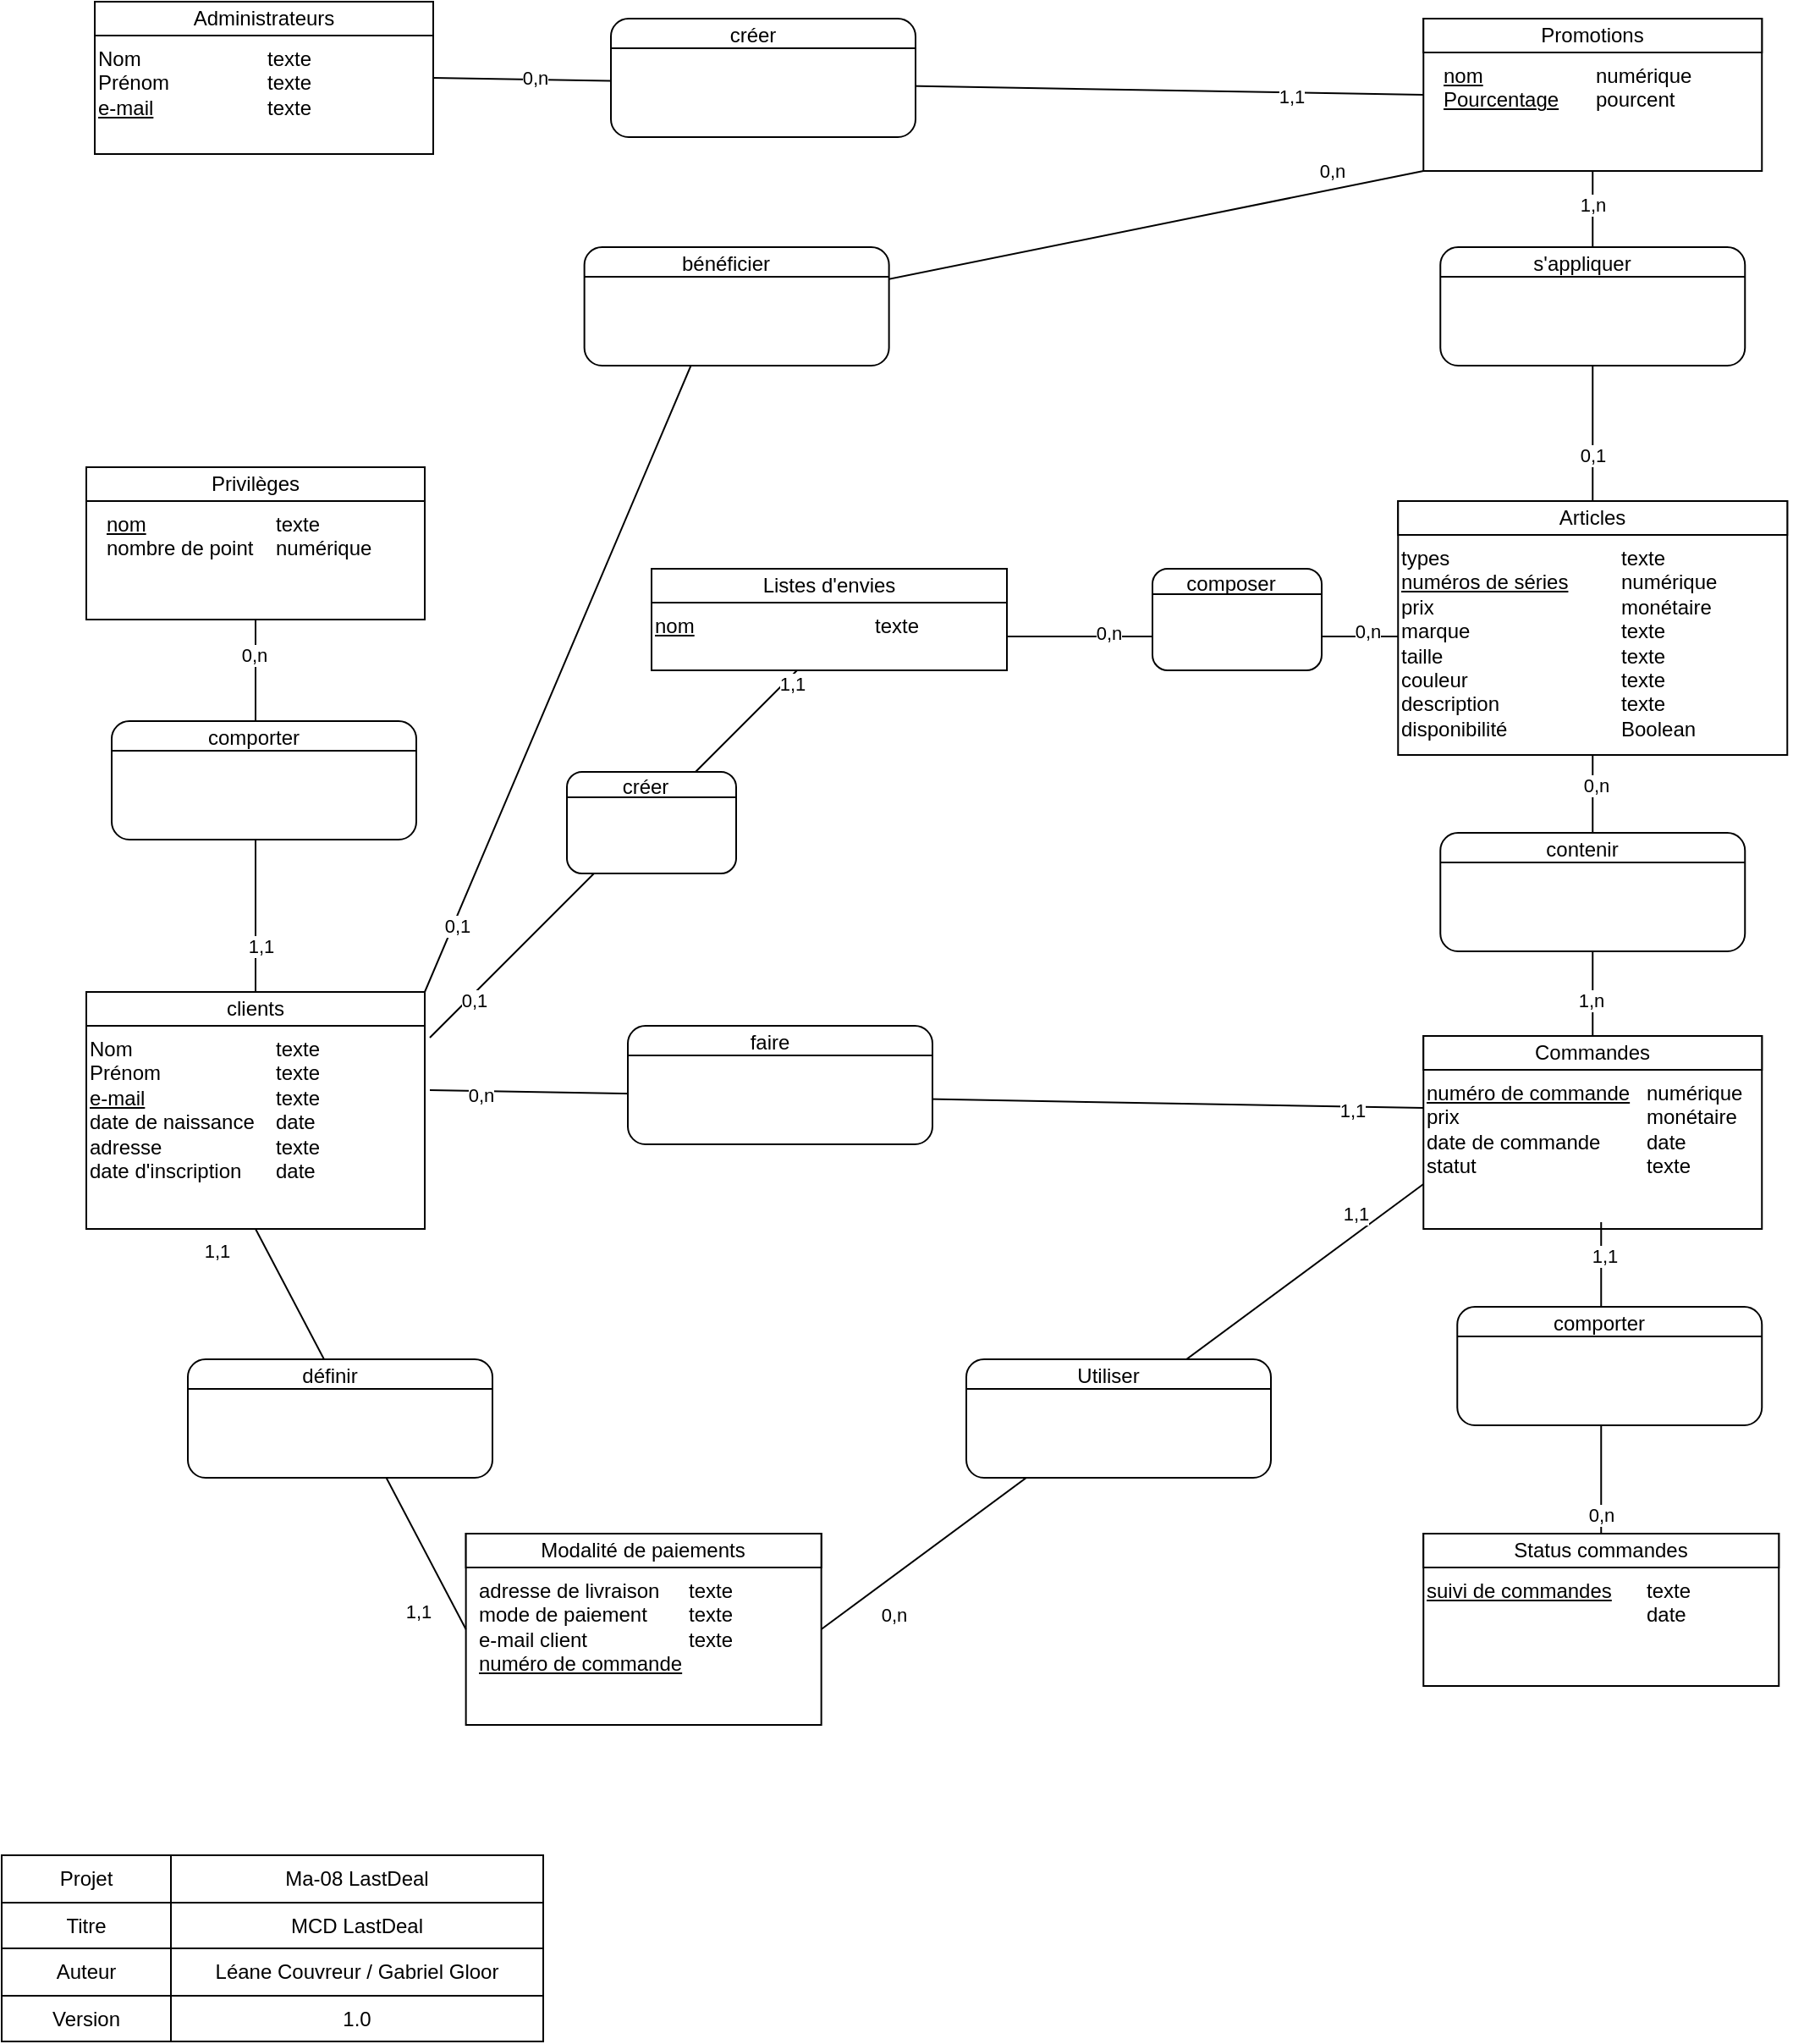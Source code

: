 <mxfile version="15.8.7" type="device"><diagram id="W2GY7oA0ibp8LEuj_WzP" name="Page-1"><mxGraphModel dx="682" dy="2034" grid="1" gridSize="10" guides="1" tooltips="1" connect="1" arrows="1" fold="1" page="1" pageScale="1" pageWidth="827" pageHeight="1169" math="0" shadow="0"><root><mxCell id="0"/><mxCell id="1" parent="0"/><mxCell id="p02XkhCyAWFYEw8DRHpA-68" value="" style="endArrow=none;html=1;rounded=0;exitX=1;exitY=0.5;exitDx=0;exitDy=0;entryX=0;entryY=0.5;entryDx=0;entryDy=0;" parent="1" source="p02XkhCyAWFYEw8DRHpA-11" target="p02XkhCyAWFYEw8DRHpA-51" edge="1"><mxGeometry width="50" height="50" relative="1" as="geometry"><mxPoint x="250" y="180" as="sourcePoint"/><mxPoint x="300" y="130" as="targetPoint"/></mxGeometry></mxCell><mxCell id="p02XkhCyAWFYEw8DRHpA-69" value="0,n" style="edgeLabel;html=1;align=center;verticalAlign=middle;resizable=0;points=[];" parent="p02XkhCyAWFYEw8DRHpA-68" vertex="1" connectable="0"><mxGeometry x="-0.796" y="1" relative="1" as="geometry"><mxPoint as="offset"/></mxGeometry></mxCell><mxCell id="p02XkhCyAWFYEw8DRHpA-70" value="1,1" style="edgeLabel;html=1;align=center;verticalAlign=middle;resizable=0;points=[];" parent="p02XkhCyAWFYEw8DRHpA-68" vertex="1" connectable="0"><mxGeometry x="0.732" y="-2" relative="1" as="geometry"><mxPoint as="offset"/></mxGeometry></mxCell><mxCell id="p02XkhCyAWFYEw8DRHpA-1" value="&lt;div style=&quot;box-sizing: border-box ; width: 100% ; padding: 2px&quot;&gt;&lt;br&gt;&lt;/div&gt;" style="verticalAlign=top;align=center;overflow=fill;html=1;rounded=0;shadow=0;comic=0;labelBackgroundColor=none;strokeColor=#000000;strokeWidth=1;fillColor=#ffffff;fontFamily=Verdana;fontSize=12;fontColor=#000000;" parent="1" vertex="1"><mxGeometry x="85" y="-85" width="200" height="90" as="geometry"/></mxCell><mxCell id="p02XkhCyAWFYEw8DRHpA-4" value="&lt;div style=&quot;box-sizing: border-box ; width: 100% ; padding: 2px&quot;&gt;&lt;br&gt;&lt;/div&gt;" style="verticalAlign=top;align=center;overflow=fill;html=1;rounded=1;shadow=0;comic=0;labelBackgroundColor=none;strokeColor=#000000;strokeWidth=1;fillColor=#ffffff;fontFamily=Verdana;fontSize=12;fontColor=#000000;" parent="1" vertex="1"><mxGeometry x="390" y="-75" width="180" height="70" as="geometry"/></mxCell><mxCell id="p02XkhCyAWFYEw8DRHpA-7" value="&lt;div style=&quot;box-sizing: border-box ; width: 100% ; padding: 2px&quot;&gt;&lt;br&gt;&lt;/div&gt;" style="verticalAlign=top;align=center;overflow=fill;html=1;rounded=0;shadow=0;comic=0;labelBackgroundColor=none;strokeColor=#000000;strokeWidth=1;fillColor=#ffffff;fontFamily=Verdana;fontSize=12;fontColor=#000000;" parent="1" vertex="1"><mxGeometry x="80" y="500" width="200" height="140" as="geometry"/></mxCell><mxCell id="p02XkhCyAWFYEw8DRHpA-8" value="Administrateurs" style="rounded=0;whiteSpace=wrap;html=1;" parent="1" vertex="1"><mxGeometry x="85" y="-85" width="200" height="20" as="geometry"/></mxCell><mxCell id="p02XkhCyAWFYEw8DRHpA-9" value="clients" style="rounded=0;whiteSpace=wrap;html=1;" parent="1" vertex="1"><mxGeometry x="80" y="500" width="200" height="20" as="geometry"/></mxCell><mxCell id="p02XkhCyAWFYEw8DRHpA-10" value="Nom&lt;br&gt;Prénom&lt;br&gt;&lt;u&gt;e-mail&lt;/u&gt;" style="text;html=1;strokeColor=none;fillColor=none;align=left;verticalAlign=top;whiteSpace=wrap;rounded=0;" parent="1" vertex="1"><mxGeometry x="85" y="-65" width="90" height="60" as="geometry"/></mxCell><mxCell id="p02XkhCyAWFYEw8DRHpA-11" value="texte&lt;br&gt;texte&lt;br&gt;texte" style="text;html=1;strokeColor=none;fillColor=none;align=left;verticalAlign=top;whiteSpace=wrap;rounded=0;" parent="1" vertex="1"><mxGeometry x="185" y="-65" width="100" height="50" as="geometry"/></mxCell><mxCell id="p02XkhCyAWFYEw8DRHpA-12" value="Nom &lt;br&gt;Prénom&lt;br&gt;&lt;u&gt;e-mail&lt;br&gt;&lt;/u&gt;date de naissance&lt;br&gt;adresse&lt;br&gt;date d'inscription" style="text;html=1;strokeColor=none;fillColor=none;align=left;verticalAlign=top;whiteSpace=wrap;rounded=0;" parent="1" vertex="1"><mxGeometry x="80" y="520" width="110" height="110" as="geometry"/></mxCell><mxCell id="p02XkhCyAWFYEw8DRHpA-13" value="texte&lt;br&gt;texte&lt;br&gt;texte&lt;br&gt;date&lt;br&gt;texte&lt;br&gt;date" style="text;html=1;strokeColor=none;fillColor=none;align=left;verticalAlign=top;whiteSpace=wrap;rounded=0;" parent="1" vertex="1"><mxGeometry x="190" y="520" width="91" height="100" as="geometry"/></mxCell><mxCell id="p02XkhCyAWFYEw8DRHpA-16" value="" style="endArrow=none;html=1;entryX=1;entryY=0.25;entryDx=0;entryDy=0;exitX=0;exitY=0.25;exitDx=0;exitDy=0;" parent="1" source="p02XkhCyAWFYEw8DRHpA-4" target="p02XkhCyAWFYEw8DRHpA-4" edge="1"><mxGeometry width="50" height="50" relative="1" as="geometry"><mxPoint x="110" y="75" as="sourcePoint"/><mxPoint x="160" y="25" as="targetPoint"/></mxGeometry></mxCell><mxCell id="p02XkhCyAWFYEw8DRHpA-17" value="créer" style="text;html=1;strokeColor=none;fillColor=none;align=center;verticalAlign=middle;whiteSpace=wrap;rounded=0;" parent="1" vertex="1"><mxGeometry x="414" y="-75" width="120" height="20" as="geometry"/></mxCell><mxCell id="p02XkhCyAWFYEw8DRHpA-18" value="" style="shape=table;html=1;whiteSpace=wrap;startSize=0;container=1;collapsible=0;childLayout=tableLayout;" parent="1" vertex="1"><mxGeometry x="30" y="1010" width="320" height="110" as="geometry"/></mxCell><mxCell id="p02XkhCyAWFYEw8DRHpA-19" value="" style="shape=partialRectangle;html=1;whiteSpace=wrap;collapsible=0;dropTarget=0;pointerEvents=0;fillColor=none;top=0;left=0;bottom=0;right=0;points=[[0,0.5],[1,0.5]];portConstraint=eastwest;" parent="p02XkhCyAWFYEw8DRHpA-18" vertex="1"><mxGeometry width="320" height="28" as="geometry"/></mxCell><mxCell id="p02XkhCyAWFYEw8DRHpA-20" value="Projet" style="shape=partialRectangle;html=1;whiteSpace=wrap;connectable=0;overflow=hidden;fillColor=none;top=0;left=0;bottom=0;right=0;" parent="p02XkhCyAWFYEw8DRHpA-19" vertex="1"><mxGeometry width="100" height="28" as="geometry"><mxRectangle width="100" height="28" as="alternateBounds"/></mxGeometry></mxCell><mxCell id="p02XkhCyAWFYEw8DRHpA-21" value="Ma-08 LastDeal" style="shape=partialRectangle;html=1;whiteSpace=wrap;connectable=0;overflow=hidden;fillColor=none;top=0;left=0;bottom=0;right=0;" parent="p02XkhCyAWFYEw8DRHpA-19" vertex="1"><mxGeometry x="100" width="220" height="28" as="geometry"><mxRectangle width="220" height="28" as="alternateBounds"/></mxGeometry></mxCell><mxCell id="p02XkhCyAWFYEw8DRHpA-22" value="" style="shape=partialRectangle;html=1;whiteSpace=wrap;collapsible=0;dropTarget=0;pointerEvents=0;fillColor=none;top=0;left=0;bottom=0;right=0;points=[[0,0.5],[1,0.5]];portConstraint=eastwest;" parent="p02XkhCyAWFYEw8DRHpA-18" vertex="1"><mxGeometry y="28" width="320" height="27" as="geometry"/></mxCell><mxCell id="p02XkhCyAWFYEw8DRHpA-23" value="Titre" style="shape=partialRectangle;html=1;whiteSpace=wrap;connectable=0;overflow=hidden;fillColor=none;top=0;left=0;bottom=0;right=0;" parent="p02XkhCyAWFYEw8DRHpA-22" vertex="1"><mxGeometry width="100" height="27" as="geometry"><mxRectangle width="100" height="27" as="alternateBounds"/></mxGeometry></mxCell><mxCell id="p02XkhCyAWFYEw8DRHpA-24" value="MCD LastDeal" style="shape=partialRectangle;html=1;whiteSpace=wrap;connectable=0;overflow=hidden;fillColor=none;top=0;left=0;bottom=0;right=0;" parent="p02XkhCyAWFYEw8DRHpA-22" vertex="1"><mxGeometry x="100" width="220" height="27" as="geometry"><mxRectangle width="220" height="27" as="alternateBounds"/></mxGeometry></mxCell><mxCell id="p02XkhCyAWFYEw8DRHpA-25" value="" style="shape=partialRectangle;html=1;whiteSpace=wrap;collapsible=0;dropTarget=0;pointerEvents=0;fillColor=none;top=0;left=0;bottom=0;right=0;points=[[0,0.5],[1,0.5]];portConstraint=eastwest;" parent="p02XkhCyAWFYEw8DRHpA-18" vertex="1"><mxGeometry y="55" width="320" height="28" as="geometry"/></mxCell><mxCell id="p02XkhCyAWFYEw8DRHpA-26" value="Auteur" style="shape=partialRectangle;html=1;whiteSpace=wrap;connectable=0;overflow=hidden;fillColor=none;top=0;left=0;bottom=0;right=0;" parent="p02XkhCyAWFYEw8DRHpA-25" vertex="1"><mxGeometry width="100" height="28" as="geometry"><mxRectangle width="100" height="28" as="alternateBounds"/></mxGeometry></mxCell><mxCell id="p02XkhCyAWFYEw8DRHpA-27" value="Léane Couvreur / Gabriel Gloor" style="shape=partialRectangle;html=1;whiteSpace=wrap;connectable=0;overflow=hidden;fillColor=none;top=0;left=0;bottom=0;right=0;" parent="p02XkhCyAWFYEw8DRHpA-25" vertex="1"><mxGeometry x="100" width="220" height="28" as="geometry"><mxRectangle width="220" height="28" as="alternateBounds"/></mxGeometry></mxCell><mxCell id="p02XkhCyAWFYEw8DRHpA-28" value="" style="shape=partialRectangle;html=1;whiteSpace=wrap;collapsible=0;dropTarget=0;pointerEvents=0;fillColor=none;top=0;left=0;bottom=0;right=0;points=[[0,0.5],[1,0.5]];portConstraint=eastwest;" parent="p02XkhCyAWFYEw8DRHpA-18" vertex="1"><mxGeometry y="83" width="320" height="27" as="geometry"/></mxCell><mxCell id="p02XkhCyAWFYEw8DRHpA-29" value="Version" style="shape=partialRectangle;html=1;whiteSpace=wrap;connectable=0;overflow=hidden;fillColor=none;top=0;left=0;bottom=0;right=0;" parent="p02XkhCyAWFYEw8DRHpA-28" vertex="1"><mxGeometry width="100" height="27" as="geometry"><mxRectangle width="100" height="27" as="alternateBounds"/></mxGeometry></mxCell><mxCell id="p02XkhCyAWFYEw8DRHpA-30" value="1.0" style="shape=partialRectangle;html=1;whiteSpace=wrap;connectable=0;overflow=hidden;fillColor=none;top=0;left=0;bottom=0;right=0;" parent="p02XkhCyAWFYEw8DRHpA-28" vertex="1"><mxGeometry x="100" width="220" height="27" as="geometry"><mxRectangle width="220" height="27" as="alternateBounds"/></mxGeometry></mxCell><mxCell id="p02XkhCyAWFYEw8DRHpA-31" value="&lt;div style=&quot;box-sizing: border-box ; width: 100% ; padding: 2px&quot;&gt;&lt;br&gt;&lt;/div&gt;" style="verticalAlign=top;align=center;overflow=fill;html=1;rounded=0;shadow=0;comic=0;labelBackgroundColor=none;strokeColor=#000000;strokeWidth=1;fillColor=#ffffff;fontFamily=Verdana;fontSize=12;fontColor=#000000;" parent="1" vertex="1"><mxGeometry x="855.13" y="210" width="230" height="150" as="geometry"/></mxCell><mxCell id="p02XkhCyAWFYEw8DRHpA-32" value="Articles" style="rounded=0;whiteSpace=wrap;html=1;" parent="1" vertex="1"><mxGeometry x="855.13" y="210" width="230" height="20" as="geometry"/></mxCell><mxCell id="p02XkhCyAWFYEw8DRHpA-33" value="types&lt;br&gt;&lt;u&gt;numéros de séries&lt;br&gt;&lt;/u&gt;prix&lt;br&gt;marque&lt;br&gt;taille&lt;br&gt;couleur&lt;br&gt;description&lt;br&gt;disponibilité" style="text;html=1;strokeColor=none;fillColor=none;align=left;verticalAlign=top;whiteSpace=wrap;rounded=0;" parent="1" vertex="1"><mxGeometry x="855.13" y="230" width="120" height="120" as="geometry"/></mxCell><mxCell id="p02XkhCyAWFYEw8DRHpA-34" value="texte&lt;br&gt;numérique&lt;br&gt;monétaire&lt;br&gt;texte&lt;br&gt;texte&lt;br&gt;texte&lt;br&gt;texte&lt;br&gt;Boolean" style="text;html=1;strokeColor=none;fillColor=none;align=left;verticalAlign=top;whiteSpace=wrap;rounded=0;" parent="1" vertex="1"><mxGeometry x="985.13" y="230" width="100" height="120" as="geometry"/></mxCell><mxCell id="p02XkhCyAWFYEw8DRHpA-35" value="&lt;div style=&quot;box-sizing: border-box ; width: 100% ; padding: 2px&quot;&gt;&lt;br&gt;&lt;/div&gt;" style="verticalAlign=top;align=center;overflow=fill;html=1;rounded=0;shadow=0;comic=0;labelBackgroundColor=none;strokeColor=#000000;strokeWidth=1;fillColor=#ffffff;fontFamily=Verdana;fontSize=12;fontColor=#000000;" parent="1" vertex="1"><mxGeometry x="870.13" y="526" width="200" height="114" as="geometry"/></mxCell><mxCell id="p02XkhCyAWFYEw8DRHpA-36" value="Commandes" style="rounded=0;whiteSpace=wrap;html=1;" parent="1" vertex="1"><mxGeometry x="870.13" y="526" width="200" height="20" as="geometry"/></mxCell><mxCell id="p02XkhCyAWFYEw8DRHpA-37" value="&lt;u&gt;numéro de commande&lt;/u&gt;&lt;br&gt;prix&lt;br&gt;date de commande&lt;br&gt;statut" style="text;html=1;strokeColor=none;fillColor=none;align=left;verticalAlign=top;whiteSpace=wrap;rounded=0;" parent="1" vertex="1"><mxGeometry x="870.13" y="546" width="140" height="90" as="geometry"/></mxCell><mxCell id="p02XkhCyAWFYEw8DRHpA-38" value="numérique&lt;br&gt;monétaire&lt;br&gt;date&lt;br&gt;texte" style="text;html=1;strokeColor=none;fillColor=none;align=left;verticalAlign=top;whiteSpace=wrap;rounded=0;" parent="1" vertex="1"><mxGeometry x="1000.13" y="546" width="100" height="94" as="geometry"/></mxCell><mxCell id="p02XkhCyAWFYEw8DRHpA-39" value="&lt;div style=&quot;box-sizing: border-box ; width: 100% ; padding: 2px&quot;&gt;&lt;br&gt;&lt;/div&gt;" style="verticalAlign=top;align=center;overflow=fill;html=1;rounded=0;shadow=0;comic=0;labelBackgroundColor=none;strokeColor=#000000;strokeWidth=1;fillColor=#ffffff;fontFamily=Verdana;fontSize=12;fontColor=#000000;" parent="1" vertex="1"><mxGeometry x="870.13" y="820" width="210" height="90" as="geometry"/></mxCell><mxCell id="p02XkhCyAWFYEw8DRHpA-40" value="Status commandes" style="rounded=0;whiteSpace=wrap;html=1;" parent="1" vertex="1"><mxGeometry x="870.13" y="820" width="210" height="20" as="geometry"/></mxCell><mxCell id="p02XkhCyAWFYEw8DRHpA-41" value="&lt;u&gt;suivi de commandes&lt;br&gt;&lt;/u&gt;" style="text;html=1;strokeColor=none;fillColor=none;align=left;verticalAlign=top;whiteSpace=wrap;rounded=0;" parent="1" vertex="1"><mxGeometry x="870.13" y="840" width="120" height="60" as="geometry"/></mxCell><mxCell id="p02XkhCyAWFYEw8DRHpA-42" value="texte&lt;br&gt;date&amp;nbsp;" style="text;html=1;strokeColor=none;fillColor=none;align=left;verticalAlign=top;whiteSpace=wrap;rounded=0;" parent="1" vertex="1"><mxGeometry x="1000.13" y="840" width="100" height="50" as="geometry"/></mxCell><mxCell id="p02XkhCyAWFYEw8DRHpA-47" value="&lt;div style=&quot;box-sizing: border-box ; width: 100% ; padding: 2px&quot;&gt;&lt;br&gt;&lt;/div&gt;" style="verticalAlign=top;align=center;overflow=fill;html=1;rounded=0;shadow=0;comic=0;labelBackgroundColor=none;strokeColor=#000000;strokeWidth=1;fillColor=#ffffff;fontFamily=Verdana;fontSize=12;fontColor=#000000;" parent="1" vertex="1"><mxGeometry x="80" y="190" width="200" height="90" as="geometry"/></mxCell><mxCell id="p02XkhCyAWFYEw8DRHpA-48" value="Privilèges" style="rounded=0;whiteSpace=wrap;html=1;" parent="1" vertex="1"><mxGeometry x="80" y="190" width="200" height="20" as="geometry"/></mxCell><mxCell id="p02XkhCyAWFYEw8DRHpA-49" value="&lt;u&gt;nom&lt;/u&gt;&lt;br&gt;nombre de point" style="text;html=1;strokeColor=none;fillColor=none;align=left;verticalAlign=top;whiteSpace=wrap;rounded=0;" parent="1" vertex="1"><mxGeometry x="90" y="210" width="90" height="70" as="geometry"/></mxCell><mxCell id="p02XkhCyAWFYEw8DRHpA-50" value="texte&lt;br&gt;numérique&lt;br&gt;" style="text;html=1;strokeColor=none;fillColor=none;align=left;verticalAlign=top;whiteSpace=wrap;rounded=0;" parent="1" vertex="1"><mxGeometry x="190" y="210" width="100" height="60" as="geometry"/></mxCell><mxCell id="p02XkhCyAWFYEw8DRHpA-51" value="&lt;div style=&quot;box-sizing: border-box ; width: 100% ; padding: 2px&quot;&gt;&lt;br&gt;&lt;/div&gt;" style="verticalAlign=top;align=center;overflow=fill;html=1;rounded=0;shadow=0;comic=0;labelBackgroundColor=none;strokeColor=#000000;strokeWidth=1;fillColor=#ffffff;fontFamily=Verdana;fontSize=12;fontColor=#000000;" parent="1" vertex="1"><mxGeometry x="870.13" y="-75" width="200" height="90" as="geometry"/></mxCell><mxCell id="p02XkhCyAWFYEw8DRHpA-52" value="Promotions" style="rounded=0;whiteSpace=wrap;html=1;" parent="1" vertex="1"><mxGeometry x="870.13" y="-75" width="200" height="20" as="geometry"/></mxCell><mxCell id="p02XkhCyAWFYEw8DRHpA-53" value="&lt;u&gt;nom&lt;br&gt;Pourcentage&lt;/u&gt;" style="text;html=1;strokeColor=none;fillColor=none;align=left;verticalAlign=top;whiteSpace=wrap;rounded=0;" parent="1" vertex="1"><mxGeometry x="880.13" y="-55" width="90" height="60" as="geometry"/></mxCell><mxCell id="p02XkhCyAWFYEw8DRHpA-54" value="numérique&lt;br&gt;pourcent" style="text;html=1;strokeColor=none;fillColor=none;align=left;verticalAlign=top;whiteSpace=wrap;rounded=0;" parent="1" vertex="1"><mxGeometry x="970.13" y="-55" width="100" height="60" as="geometry"/></mxCell><mxCell id="p02XkhCyAWFYEw8DRHpA-71" value="" style="endArrow=none;html=1;rounded=0;entryX=0.5;entryY=1;entryDx=0;entryDy=0;exitX=0.5;exitY=0;exitDx=0;exitDy=0;" parent="1" source="p02XkhCyAWFYEw8DRHpA-32" target="p02XkhCyAWFYEw8DRHpA-51" edge="1"><mxGeometry width="50" height="50" relative="1" as="geometry"><mxPoint x="440.13" y="290" as="sourcePoint"/><mxPoint x="490.13" y="240" as="targetPoint"/></mxGeometry></mxCell><mxCell id="p02XkhCyAWFYEw8DRHpA-75" value="1,n" style="edgeLabel;html=1;align=center;verticalAlign=middle;resizable=0;points=[];" parent="p02XkhCyAWFYEw8DRHpA-71" vertex="1" connectable="0"><mxGeometry x="0.795" relative="1" as="geometry"><mxPoint as="offset"/></mxGeometry></mxCell><mxCell id="p02XkhCyAWFYEw8DRHpA-76" value="0,1" style="edgeLabel;html=1;align=center;verticalAlign=middle;resizable=0;points=[];" parent="p02XkhCyAWFYEw8DRHpA-71" vertex="1" connectable="0"><mxGeometry x="-0.723" relative="1" as="geometry"><mxPoint as="offset"/></mxGeometry></mxCell><mxCell id="p02XkhCyAWFYEw8DRHpA-72" value="&lt;div style=&quot;box-sizing: border-box ; width: 100% ; padding: 2px&quot;&gt;&lt;br&gt;&lt;/div&gt;" style="verticalAlign=top;align=center;overflow=fill;html=1;rounded=1;shadow=0;comic=0;labelBackgroundColor=none;strokeColor=#000000;strokeWidth=1;fillColor=#ffffff;fontFamily=Verdana;fontSize=12;fontColor=#000000;" parent="1" vertex="1"><mxGeometry x="880.13" y="60" width="180" height="70" as="geometry"/></mxCell><mxCell id="p02XkhCyAWFYEw8DRHpA-73" value="" style="endArrow=none;html=1;entryX=1;entryY=0.25;entryDx=0;entryDy=0;exitX=0;exitY=0.25;exitDx=0;exitDy=0;" parent="1" source="p02XkhCyAWFYEw8DRHpA-72" target="p02XkhCyAWFYEw8DRHpA-72" edge="1"><mxGeometry width="50" height="50" relative="1" as="geometry"><mxPoint x="600.13" y="210" as="sourcePoint"/><mxPoint x="650.13" y="160" as="targetPoint"/></mxGeometry></mxCell><mxCell id="p02XkhCyAWFYEw8DRHpA-74" value="s'appliquer" style="text;html=1;strokeColor=none;fillColor=none;align=center;verticalAlign=middle;whiteSpace=wrap;rounded=0;" parent="1" vertex="1"><mxGeometry x="904.13" y="60" width="120" height="20" as="geometry"/></mxCell><mxCell id="p02XkhCyAWFYEw8DRHpA-77" value="" style="endArrow=none;html=1;rounded=0;entryX=0.5;entryY=1;entryDx=0;entryDy=0;exitX=0.5;exitY=0;exitDx=0;exitDy=0;" parent="1" source="p02XkhCyAWFYEw8DRHpA-36" target="p02XkhCyAWFYEw8DRHpA-31" edge="1"><mxGeometry width="50" height="50" relative="1" as="geometry"><mxPoint x="440.13" y="290" as="sourcePoint"/><mxPoint x="490.13" y="240" as="targetPoint"/></mxGeometry></mxCell><mxCell id="p02XkhCyAWFYEw8DRHpA-81" value="0,n" style="edgeLabel;html=1;align=center;verticalAlign=middle;resizable=0;points=[];" parent="p02XkhCyAWFYEw8DRHpA-77" vertex="1" connectable="0"><mxGeometry x="0.787" y="-2" relative="1" as="geometry"><mxPoint as="offset"/></mxGeometry></mxCell><mxCell id="p02XkhCyAWFYEw8DRHpA-82" value="1,n" style="edgeLabel;html=1;align=center;verticalAlign=middle;resizable=0;points=[];" parent="p02XkhCyAWFYEw8DRHpA-77" vertex="1" connectable="0"><mxGeometry x="-0.738" y="1" relative="1" as="geometry"><mxPoint as="offset"/></mxGeometry></mxCell><mxCell id="p02XkhCyAWFYEw8DRHpA-78" value="&lt;div style=&quot;box-sizing: border-box ; width: 100% ; padding: 2px&quot;&gt;&lt;br&gt;&lt;/div&gt;" style="verticalAlign=top;align=center;overflow=fill;html=1;rounded=1;shadow=0;comic=0;labelBackgroundColor=none;strokeColor=#000000;strokeWidth=1;fillColor=#ffffff;fontFamily=Verdana;fontSize=12;fontColor=#000000;" parent="1" vertex="1"><mxGeometry x="880.13" y="406" width="180" height="70" as="geometry"/></mxCell><mxCell id="p02XkhCyAWFYEw8DRHpA-79" value="" style="endArrow=none;html=1;entryX=1;entryY=0.25;entryDx=0;entryDy=0;exitX=0;exitY=0.25;exitDx=0;exitDy=0;" parent="1" source="p02XkhCyAWFYEw8DRHpA-78" target="p02XkhCyAWFYEw8DRHpA-78" edge="1"><mxGeometry width="50" height="50" relative="1" as="geometry"><mxPoint x="600.13" y="556" as="sourcePoint"/><mxPoint x="650.13" y="506" as="targetPoint"/></mxGeometry></mxCell><mxCell id="p02XkhCyAWFYEw8DRHpA-80" value="contenir" style="text;html=1;strokeColor=none;fillColor=none;align=center;verticalAlign=middle;whiteSpace=wrap;rounded=0;" parent="1" vertex="1"><mxGeometry x="904.13" y="406" width="120" height="20" as="geometry"/></mxCell><mxCell id="p02XkhCyAWFYEw8DRHpA-83" value="" style="endArrow=none;html=1;rounded=0;entryX=1.022;entryY=0.38;entryDx=0;entryDy=0;entryPerimeter=0;exitX=0;exitY=0.25;exitDx=0;exitDy=0;" parent="1" source="p02XkhCyAWFYEw8DRHpA-37" target="p02XkhCyAWFYEw8DRHpA-13" edge="1"><mxGeometry width="50" height="50" relative="1" as="geometry"><mxPoint x="680" y="558" as="sourcePoint"/><mxPoint x="300" y="230" as="targetPoint"/></mxGeometry></mxCell><mxCell id="p02XkhCyAWFYEw8DRHpA-90" value="0,n" style="edgeLabel;html=1;align=center;verticalAlign=middle;resizable=0;points=[];" parent="p02XkhCyAWFYEw8DRHpA-83" vertex="1" connectable="0"><mxGeometry x="0.899" y="2" relative="1" as="geometry"><mxPoint as="offset"/></mxGeometry></mxCell><mxCell id="p02XkhCyAWFYEw8DRHpA-91" value="1,1" style="edgeLabel;html=1;align=center;verticalAlign=middle;resizable=0;points=[];" parent="p02XkhCyAWFYEw8DRHpA-83" vertex="1" connectable="0"><mxGeometry x="-0.899" y="3" relative="1" as="geometry"><mxPoint x="-13" y="-1" as="offset"/></mxGeometry></mxCell><mxCell id="p02XkhCyAWFYEw8DRHpA-87" value="&lt;div style=&quot;box-sizing: border-box ; width: 100% ; padding: 2px&quot;&gt;&lt;br&gt;&lt;/div&gt;" style="verticalAlign=top;align=center;overflow=fill;html=1;rounded=1;shadow=0;comic=0;labelBackgroundColor=none;strokeColor=#000000;strokeWidth=1;fillColor=#ffffff;fontFamily=Verdana;fontSize=12;fontColor=#000000;" parent="1" vertex="1"><mxGeometry x="400" y="520" width="180" height="70" as="geometry"/></mxCell><mxCell id="p02XkhCyAWFYEw8DRHpA-88" value="" style="endArrow=none;html=1;entryX=1;entryY=0.25;entryDx=0;entryDy=0;exitX=0;exitY=0.25;exitDx=0;exitDy=0;" parent="1" source="p02XkhCyAWFYEw8DRHpA-87" target="p02XkhCyAWFYEw8DRHpA-87" edge="1"><mxGeometry width="50" height="50" relative="1" as="geometry"><mxPoint x="120" y="670" as="sourcePoint"/><mxPoint x="170" y="620" as="targetPoint"/></mxGeometry></mxCell><mxCell id="p02XkhCyAWFYEw8DRHpA-89" value="faire" style="text;html=1;strokeColor=none;fillColor=none;align=center;verticalAlign=middle;whiteSpace=wrap;rounded=0;" parent="1" vertex="1"><mxGeometry x="424" y="520" width="120" height="20" as="geometry"/></mxCell><mxCell id="p02XkhCyAWFYEw8DRHpA-92" value="" style="endArrow=none;html=1;rounded=0;entryX=0.75;entryY=1;entryDx=0;entryDy=0;exitX=0.5;exitY=0;exitDx=0;exitDy=0;" parent="1" source="p02XkhCyAWFYEw8DRHpA-40" target="p02XkhCyAWFYEw8DRHpA-37" edge="1"><mxGeometry width="50" height="50" relative="1" as="geometry"><mxPoint x="440.13" y="736" as="sourcePoint"/><mxPoint x="490.13" y="686" as="targetPoint"/></mxGeometry></mxCell><mxCell id="p02XkhCyAWFYEw8DRHpA-93" value="1,1" style="edgeLabel;html=1;align=center;verticalAlign=middle;resizable=0;points=[];" parent="p02XkhCyAWFYEw8DRHpA-92" vertex="1" connectable="0"><mxGeometry x="0.782" y="-2" relative="1" as="geometry"><mxPoint as="offset"/></mxGeometry></mxCell><mxCell id="p02XkhCyAWFYEw8DRHpA-94" value="0,n" style="edgeLabel;html=1;align=center;verticalAlign=middle;resizable=0;points=[];" parent="p02XkhCyAWFYEw8DRHpA-92" vertex="1" connectable="0"><mxGeometry x="-0.882" relative="1" as="geometry"><mxPoint as="offset"/></mxGeometry></mxCell><mxCell id="p02XkhCyAWFYEw8DRHpA-95" value="" style="endArrow=none;html=1;rounded=0;exitX=0.5;exitY=0;exitDx=0;exitDy=0;entryX=1;entryY=1;entryDx=0;entryDy=0;" parent="1" source="p02XkhCyAWFYEw8DRHpA-9" target="p02XkhCyAWFYEw8DRHpA-49" edge="1"><mxGeometry width="50" height="50" relative="1" as="geometry"><mxPoint x="250" y="320" as="sourcePoint"/><mxPoint x="300" y="270" as="targetPoint"/></mxGeometry></mxCell><mxCell id="p02XkhCyAWFYEw8DRHpA-96" value="0,n" style="edgeLabel;html=1;align=center;verticalAlign=middle;resizable=0;points=[];" parent="p02XkhCyAWFYEw8DRHpA-95" vertex="1" connectable="0"><mxGeometry x="0.81" y="1" relative="1" as="geometry"><mxPoint as="offset"/></mxGeometry></mxCell><mxCell id="p02XkhCyAWFYEw8DRHpA-97" value="1,1" style="edgeLabel;html=1;align=center;verticalAlign=middle;resizable=0;points=[];" parent="p02XkhCyAWFYEw8DRHpA-95" vertex="1" connectable="0"><mxGeometry x="-0.75" y="-3" relative="1" as="geometry"><mxPoint as="offset"/></mxGeometry></mxCell><mxCell id="uS6c0DsPAv1hHzKzJBCr-1" value="&lt;div style=&quot;box-sizing: border-box ; width: 100% ; padding: 2px&quot;&gt;&lt;br&gt;&lt;/div&gt;" style="verticalAlign=top;align=center;overflow=fill;html=1;rounded=1;shadow=0;comic=0;labelBackgroundColor=none;strokeColor=#000000;strokeWidth=1;fillColor=#ffffff;fontFamily=Verdana;fontSize=12;fontColor=#000000;" parent="1" vertex="1"><mxGeometry x="95" y="340" width="180" height="70" as="geometry"/></mxCell><mxCell id="uS6c0DsPAv1hHzKzJBCr-2" value="" style="endArrow=none;html=1;entryX=1;entryY=0.25;entryDx=0;entryDy=0;exitX=0;exitY=0.25;exitDx=0;exitDy=0;" parent="1" source="uS6c0DsPAv1hHzKzJBCr-1" target="uS6c0DsPAv1hHzKzJBCr-1" edge="1"><mxGeometry width="50" height="50" relative="1" as="geometry"><mxPoint x="-185" y="490" as="sourcePoint"/><mxPoint x="-135" y="440" as="targetPoint"/></mxGeometry></mxCell><mxCell id="uS6c0DsPAv1hHzKzJBCr-3" value="comporter" style="text;html=1;strokeColor=none;fillColor=none;align=center;verticalAlign=middle;whiteSpace=wrap;rounded=0;" parent="1" vertex="1"><mxGeometry x="119" y="340" width="120" height="20" as="geometry"/></mxCell><mxCell id="uS6c0DsPAv1hHzKzJBCr-4" value="&lt;div style=&quot;box-sizing: border-box ; width: 100% ; padding: 2px&quot;&gt;&lt;br&gt;&lt;/div&gt;" style="verticalAlign=top;align=center;overflow=fill;html=1;rounded=1;shadow=0;comic=0;labelBackgroundColor=none;strokeColor=#000000;strokeWidth=1;fillColor=#ffffff;fontFamily=Verdana;fontSize=12;fontColor=#000000;" parent="1" vertex="1"><mxGeometry x="890.13" y="686" width="180" height="70" as="geometry"/></mxCell><mxCell id="uS6c0DsPAv1hHzKzJBCr-5" value="" style="endArrow=none;html=1;entryX=1;entryY=0.25;entryDx=0;entryDy=0;exitX=0;exitY=0.25;exitDx=0;exitDy=0;" parent="1" source="uS6c0DsPAv1hHzKzJBCr-4" target="uS6c0DsPAv1hHzKzJBCr-4" edge="1"><mxGeometry width="50" height="50" relative="1" as="geometry"><mxPoint x="610.13" y="836" as="sourcePoint"/><mxPoint x="660.13" y="786" as="targetPoint"/></mxGeometry></mxCell><mxCell id="uS6c0DsPAv1hHzKzJBCr-6" value="comporter" style="text;html=1;strokeColor=none;fillColor=none;align=center;verticalAlign=middle;whiteSpace=wrap;rounded=0;" parent="1" vertex="1"><mxGeometry x="914.13" y="686" width="120" height="20" as="geometry"/></mxCell><mxCell id="uS6c0DsPAv1hHzKzJBCr-8" value="&lt;div style=&quot;box-sizing: border-box ; width: 100% ; padding: 2px&quot;&gt;&lt;br&gt;&lt;/div&gt;" style="verticalAlign=top;align=center;overflow=fill;html=1;rounded=0;shadow=0;comic=0;labelBackgroundColor=none;strokeColor=#000000;strokeWidth=1;fillColor=#ffffff;fontFamily=Verdana;fontSize=12;fontColor=#000000;" parent="1" vertex="1"><mxGeometry x="304.32" y="820" width="210" height="113" as="geometry"/></mxCell><mxCell id="uS6c0DsPAv1hHzKzJBCr-9" value="Modalité de paiements" style="rounded=0;whiteSpace=wrap;html=1;" parent="1" vertex="1"><mxGeometry x="304.32" y="820" width="210" height="20" as="geometry"/></mxCell><mxCell id="uS6c0DsPAv1hHzKzJBCr-10" value="adresse de livraison&lt;br&gt;mode de paiement&lt;br&gt;e-mail client&lt;br&gt;&lt;u&gt;numéro de commande&lt;/u&gt;" style="text;html=1;strokeColor=none;fillColor=none;align=left;verticalAlign=top;whiteSpace=wrap;rounded=0;" parent="1" vertex="1"><mxGeometry x="310" y="840" width="130" height="90" as="geometry"/></mxCell><mxCell id="uS6c0DsPAv1hHzKzJBCr-11" value="texte&lt;br&gt;texte&lt;br&gt;texte" style="text;html=1;strokeColor=none;fillColor=none;align=left;verticalAlign=top;whiteSpace=wrap;rounded=0;" parent="1" vertex="1"><mxGeometry x="434.32" y="840" width="60" height="50" as="geometry"/></mxCell><mxCell id="uS6c0DsPAv1hHzKzJBCr-14" value="" style="endArrow=none;html=1;rounded=0;entryX=0.5;entryY=1;entryDx=0;entryDy=0;exitX=0;exitY=0.5;exitDx=0;exitDy=0;" parent="1" source="uS6c0DsPAv1hHzKzJBCr-8" target="p02XkhCyAWFYEw8DRHpA-7" edge="1"><mxGeometry width="50" height="50" relative="1" as="geometry"><mxPoint x="300" y="890" as="sourcePoint"/><mxPoint x="40.002" y="880" as="targetPoint"/></mxGeometry></mxCell><mxCell id="uS6c0DsPAv1hHzKzJBCr-15" value="1,1" style="edgeLabel;html=1;align=center;verticalAlign=middle;resizable=0;points=[];" parent="uS6c0DsPAv1hHzKzJBCr-14" vertex="1" connectable="0"><mxGeometry x="0.899" y="2" relative="1" as="geometry"><mxPoint x="-28" as="offset"/></mxGeometry></mxCell><mxCell id="uS6c0DsPAv1hHzKzJBCr-16" value="1,1" style="edgeLabel;html=1;align=center;verticalAlign=middle;resizable=0;points=[];" parent="uS6c0DsPAv1hHzKzJBCr-14" vertex="1" connectable="0"><mxGeometry x="-0.899" y="3" relative="1" as="geometry"><mxPoint x="-20" as="offset"/></mxGeometry></mxCell><mxCell id="uS6c0DsPAv1hHzKzJBCr-17" value="" style="endArrow=none;html=1;rounded=0;entryX=1;entryY=0.5;entryDx=0;entryDy=0;exitX=0;exitY=0.75;exitDx=0;exitDy=0;" parent="1" source="p02XkhCyAWFYEw8DRHpA-37" target="uS6c0DsPAv1hHzKzJBCr-8" edge="1"><mxGeometry width="50" height="50" relative="1" as="geometry"><mxPoint x="636" y="670" as="sourcePoint"/><mxPoint x="239.002" y="670" as="targetPoint"/></mxGeometry></mxCell><mxCell id="uS6c0DsPAv1hHzKzJBCr-18" value="0,n" style="edgeLabel;html=1;align=center;verticalAlign=middle;resizable=0;points=[];" parent="uS6c0DsPAv1hHzKzJBCr-17" vertex="1" connectable="0"><mxGeometry x="0.899" y="2" relative="1" as="geometry"><mxPoint x="23" y="3" as="offset"/></mxGeometry></mxCell><mxCell id="uS6c0DsPAv1hHzKzJBCr-19" value="1,1" style="edgeLabel;html=1;align=center;verticalAlign=middle;resizable=0;points=[];" parent="uS6c0DsPAv1hHzKzJBCr-17" vertex="1" connectable="0"><mxGeometry x="-0.899" y="3" relative="1" as="geometry"><mxPoint x="-24" y="1" as="offset"/></mxGeometry></mxCell><mxCell id="uS6c0DsPAv1hHzKzJBCr-20" value="" style="endArrow=none;html=1;rounded=0;entryX=1;entryY=0;entryDx=0;entryDy=0;exitX=0;exitY=1;exitDx=0;exitDy=0;" parent="1" source="p02XkhCyAWFYEw8DRHpA-51" target="p02XkhCyAWFYEw8DRHpA-9" edge="1"><mxGeometry width="50" height="50" relative="1" as="geometry"><mxPoint x="687" y="340" as="sourcePoint"/><mxPoint x="290.002" y="340" as="targetPoint"/><Array as="points"><mxPoint x="450" y="100"/></Array></mxGeometry></mxCell><mxCell id="uS6c0DsPAv1hHzKzJBCr-21" value="0,1" style="edgeLabel;html=1;align=center;verticalAlign=middle;resizable=0;points=[];" parent="uS6c0DsPAv1hHzKzJBCr-20" vertex="1" connectable="0"><mxGeometry x="0.899" y="2" relative="1" as="geometry"><mxPoint as="offset"/></mxGeometry></mxCell><mxCell id="uS6c0DsPAv1hHzKzJBCr-22" value="0,n" style="edgeLabel;html=1;align=center;verticalAlign=middle;resizable=0;points=[];" parent="uS6c0DsPAv1hHzKzJBCr-20" vertex="1" connectable="0"><mxGeometry x="-0.899" y="3" relative="1" as="geometry"><mxPoint x="-12" y="-12" as="offset"/></mxGeometry></mxCell><mxCell id="uS6c0DsPAv1hHzKzJBCr-26" value="&lt;div style=&quot;box-sizing: border-box ; width: 100% ; padding: 2px&quot;&gt;&lt;br&gt;&lt;/div&gt;" style="verticalAlign=top;align=center;overflow=fill;html=1;rounded=1;shadow=0;comic=0;labelBackgroundColor=none;strokeColor=#000000;strokeWidth=1;fillColor=#ffffff;fontFamily=Verdana;fontSize=12;fontColor=#000000;" parent="1" vertex="1"><mxGeometry x="140" y="717" width="180" height="70" as="geometry"/></mxCell><mxCell id="uS6c0DsPAv1hHzKzJBCr-27" value="" style="endArrow=none;html=1;entryX=1;entryY=0.25;entryDx=0;entryDy=0;exitX=0;exitY=0.25;exitDx=0;exitDy=0;" parent="1" source="uS6c0DsPAv1hHzKzJBCr-26" target="uS6c0DsPAv1hHzKzJBCr-26" edge="1"><mxGeometry width="50" height="50" relative="1" as="geometry"><mxPoint x="-140" y="867" as="sourcePoint"/><mxPoint x="-90" y="817" as="targetPoint"/></mxGeometry></mxCell><mxCell id="uS6c0DsPAv1hHzKzJBCr-28" value="définir" style="text;html=1;strokeColor=none;fillColor=none;align=center;verticalAlign=middle;whiteSpace=wrap;rounded=0;" parent="1" vertex="1"><mxGeometry x="164" y="717" width="120" height="20" as="geometry"/></mxCell><mxCell id="uS6c0DsPAv1hHzKzJBCr-29" value="&lt;div style=&quot;box-sizing: border-box ; width: 100% ; padding: 2px&quot;&gt;&lt;br&gt;&lt;/div&gt;" style="verticalAlign=top;align=center;overflow=fill;html=1;rounded=1;shadow=0;comic=0;labelBackgroundColor=none;strokeColor=#000000;strokeWidth=1;fillColor=#ffffff;fontFamily=Verdana;fontSize=12;fontColor=#000000;" parent="1" vertex="1"><mxGeometry x="600" y="717" width="180" height="70" as="geometry"/></mxCell><mxCell id="uS6c0DsPAv1hHzKzJBCr-30" value="" style="endArrow=none;html=1;entryX=1;entryY=0.25;entryDx=0;entryDy=0;exitX=0;exitY=0.25;exitDx=0;exitDy=0;" parent="1" source="uS6c0DsPAv1hHzKzJBCr-29" target="uS6c0DsPAv1hHzKzJBCr-29" edge="1"><mxGeometry width="50" height="50" relative="1" as="geometry"><mxPoint x="320" y="867" as="sourcePoint"/><mxPoint x="370" y="817" as="targetPoint"/></mxGeometry></mxCell><mxCell id="uS6c0DsPAv1hHzKzJBCr-31" value="Utiliser" style="text;html=1;strokeColor=none;fillColor=none;align=center;verticalAlign=middle;whiteSpace=wrap;rounded=0;" parent="1" vertex="1"><mxGeometry x="624" y="717" width="120" height="20" as="geometry"/></mxCell><mxCell id="cpedTIpLWSS2tQtomIsi-1" value="" style="group" parent="1" vertex="1" connectable="0"><mxGeometry x="374.32" y="60" width="180" height="70" as="geometry"/></mxCell><mxCell id="uS6c0DsPAv1hHzKzJBCr-23" value="&lt;div style=&quot;box-sizing: border-box ; width: 100% ; padding: 2px&quot;&gt;&lt;br&gt;&lt;/div&gt;" style="verticalAlign=top;align=center;overflow=fill;html=1;rounded=1;shadow=0;comic=0;labelBackgroundColor=none;strokeColor=#000000;strokeWidth=1;fillColor=#ffffff;fontFamily=Verdana;fontSize=12;fontColor=#000000;" parent="cpedTIpLWSS2tQtomIsi-1" vertex="1"><mxGeometry width="180" height="70" as="geometry"/></mxCell><mxCell id="uS6c0DsPAv1hHzKzJBCr-24" value="" style="endArrow=none;html=1;entryX=1;entryY=0.25;entryDx=0;entryDy=0;exitX=0;exitY=0.25;exitDx=0;exitDy=0;" parent="cpedTIpLWSS2tQtomIsi-1" source="uS6c0DsPAv1hHzKzJBCr-23" target="uS6c0DsPAv1hHzKzJBCr-23" edge="1"><mxGeometry width="50" height="50" relative="1" as="geometry"><mxPoint x="-280" y="150" as="sourcePoint"/><mxPoint x="-230" y="100" as="targetPoint"/></mxGeometry></mxCell><mxCell id="uS6c0DsPAv1hHzKzJBCr-25" value="bénéficier" style="text;html=1;strokeColor=none;fillColor=none;align=center;verticalAlign=middle;whiteSpace=wrap;rounded=0;" parent="cpedTIpLWSS2tQtomIsi-1" vertex="1"><mxGeometry x="24" width="120" height="20" as="geometry"/></mxCell><mxCell id="cpedTIpLWSS2tQtomIsi-6" value="" style="endArrow=none;html=1;rounded=0;entryX=1.022;entryY=0.07;entryDx=0;entryDy=0;entryPerimeter=0;" parent="1" source="p02XkhCyAWFYEw8DRHpA-33" target="p02XkhCyAWFYEw8DRHpA-13" edge="1"><mxGeometry width="50" height="50" relative="1" as="geometry"><mxPoint x="690" y="15" as="sourcePoint"/><mxPoint x="290" y="510" as="targetPoint"/><Array as="points"><mxPoint x="520" y="290"/></Array></mxGeometry></mxCell><mxCell id="cpedTIpLWSS2tQtomIsi-7" value="0,1" style="edgeLabel;html=1;align=center;verticalAlign=middle;resizable=0;points=[];" parent="cpedTIpLWSS2tQtomIsi-6" vertex="1" connectable="0"><mxGeometry x="0.899" y="2" relative="1" as="geometry"><mxPoint as="offset"/></mxGeometry></mxCell><mxCell id="cpedTIpLWSS2tQtomIsi-8" value="0,n" style="edgeLabel;html=1;align=center;verticalAlign=middle;resizable=0;points=[];" parent="cpedTIpLWSS2tQtomIsi-6" vertex="1" connectable="0"><mxGeometry x="-0.899" y="3" relative="1" as="geometry"><mxPoint x="16" y="-6" as="offset"/></mxGeometry></mxCell><mxCell id="cpedTIpLWSS2tQtomIsi-25" value="1,1" style="edgeLabel;html=1;align=center;verticalAlign=middle;resizable=0;points=[];" parent="cpedTIpLWSS2tQtomIsi-6" vertex="1" connectable="0"><mxGeometry x="0.109" y="3" relative="1" as="geometry"><mxPoint as="offset"/></mxGeometry></mxCell><mxCell id="cpedTIpLWSS2tQtomIsi-26" value="0,n" style="edgeLabel;html=1;align=center;verticalAlign=middle;resizable=0;points=[];" parent="cpedTIpLWSS2tQtomIsi-6" vertex="1" connectable="0"><mxGeometry x="-0.465" y="-2" relative="1" as="geometry"><mxPoint x="8" as="offset"/></mxGeometry></mxCell><mxCell id="cpedTIpLWSS2tQtomIsi-9" value="&lt;div style=&quot;box-sizing: border-box ; width: 100% ; padding: 2px&quot;&gt;&lt;br&gt;&lt;/div&gt;" style="verticalAlign=top;align=center;overflow=fill;html=1;rounded=0;shadow=0;comic=0;labelBackgroundColor=none;strokeColor=#000000;strokeWidth=1;fillColor=#ffffff;fontFamily=Verdana;fontSize=12;fontColor=#000000;" parent="1" vertex="1"><mxGeometry x="414" y="250" width="210" height="60" as="geometry"/></mxCell><mxCell id="cpedTIpLWSS2tQtomIsi-10" value="Listes d'envies" style="rounded=0;whiteSpace=wrap;html=1;" parent="1" vertex="1"><mxGeometry x="414" y="250" width="210" height="20" as="geometry"/></mxCell><mxCell id="cpedTIpLWSS2tQtomIsi-11" value="&lt;u&gt;nom&lt;br&gt;&lt;/u&gt;" style="text;html=1;strokeColor=none;fillColor=none;align=left;verticalAlign=top;whiteSpace=wrap;rounded=0;" parent="1" vertex="1"><mxGeometry x="414" y="270" width="120" height="30" as="geometry"/></mxCell><mxCell id="cpedTIpLWSS2tQtomIsi-12" value="texte&lt;br&gt;" style="text;html=1;strokeColor=none;fillColor=none;align=left;verticalAlign=top;whiteSpace=wrap;rounded=0;" parent="1" vertex="1"><mxGeometry x="544" y="270" width="66" height="30" as="geometry"/></mxCell><mxCell id="cpedTIpLWSS2tQtomIsi-17" value="" style="group" parent="1" vertex="1" connectable="0"><mxGeometry x="364" y="370" width="100" height="60" as="geometry"/></mxCell><mxCell id="cpedTIpLWSS2tQtomIsi-18" value="&lt;div style=&quot;box-sizing: border-box ; width: 100% ; padding: 2px&quot;&gt;&lt;br&gt;&lt;/div&gt;" style="verticalAlign=top;align=center;overflow=fill;html=1;rounded=1;shadow=0;comic=0;labelBackgroundColor=none;strokeColor=#000000;strokeWidth=1;fillColor=#ffffff;fontFamily=Verdana;fontSize=12;fontColor=#000000;" parent="cpedTIpLWSS2tQtomIsi-17" vertex="1"><mxGeometry width="100" height="60" as="geometry"/></mxCell><mxCell id="cpedTIpLWSS2tQtomIsi-19" value="" style="endArrow=none;html=1;entryX=1;entryY=0.25;entryDx=0;entryDy=0;exitX=0;exitY=0.25;exitDx=0;exitDy=0;" parent="cpedTIpLWSS2tQtomIsi-17" source="cpedTIpLWSS2tQtomIsi-18" target="cpedTIpLWSS2tQtomIsi-18" edge="1"><mxGeometry width="50" height="50" relative="1" as="geometry"><mxPoint x="-155.556" y="128.571" as="sourcePoint"/><mxPoint x="-127.778" y="85.714" as="targetPoint"/></mxGeometry></mxCell><mxCell id="cpedTIpLWSS2tQtomIsi-20" value="créer" style="text;html=1;strokeColor=none;fillColor=none;align=center;verticalAlign=middle;whiteSpace=wrap;rounded=0;" parent="cpedTIpLWSS2tQtomIsi-17" vertex="1"><mxGeometry x="13.333" width="66.667" height="17.143" as="geometry"/></mxCell><mxCell id="cpedTIpLWSS2tQtomIsi-21" value="" style="group" parent="1" vertex="1" connectable="0"><mxGeometry x="710" y="250" width="100" height="60" as="geometry"/></mxCell><mxCell id="cpedTIpLWSS2tQtomIsi-22" value="&lt;div style=&quot;box-sizing: border-box ; width: 100% ; padding: 2px&quot;&gt;&lt;br&gt;&lt;/div&gt;" style="verticalAlign=top;align=center;overflow=fill;html=1;rounded=1;shadow=0;comic=0;labelBackgroundColor=none;strokeColor=#000000;strokeWidth=1;fillColor=#ffffff;fontFamily=Verdana;fontSize=12;fontColor=#000000;" parent="cpedTIpLWSS2tQtomIsi-21" vertex="1"><mxGeometry width="100" height="60" as="geometry"/></mxCell><mxCell id="cpedTIpLWSS2tQtomIsi-23" value="" style="endArrow=none;html=1;entryX=1;entryY=0.25;entryDx=0;entryDy=0;exitX=0;exitY=0.25;exitDx=0;exitDy=0;" parent="cpedTIpLWSS2tQtomIsi-21" source="cpedTIpLWSS2tQtomIsi-22" target="cpedTIpLWSS2tQtomIsi-22" edge="1"><mxGeometry width="50" height="50" relative="1" as="geometry"><mxPoint x="-155.556" y="128.571" as="sourcePoint"/><mxPoint x="-127.778" y="85.714" as="targetPoint"/></mxGeometry></mxCell><mxCell id="cpedTIpLWSS2tQtomIsi-24" value="composer" style="text;html=1;strokeColor=none;fillColor=none;align=center;verticalAlign=middle;whiteSpace=wrap;rounded=0;" parent="cpedTIpLWSS2tQtomIsi-21" vertex="1"><mxGeometry x="13.333" width="66.667" height="17.143" as="geometry"/></mxCell></root></mxGraphModel></diagram></mxfile>